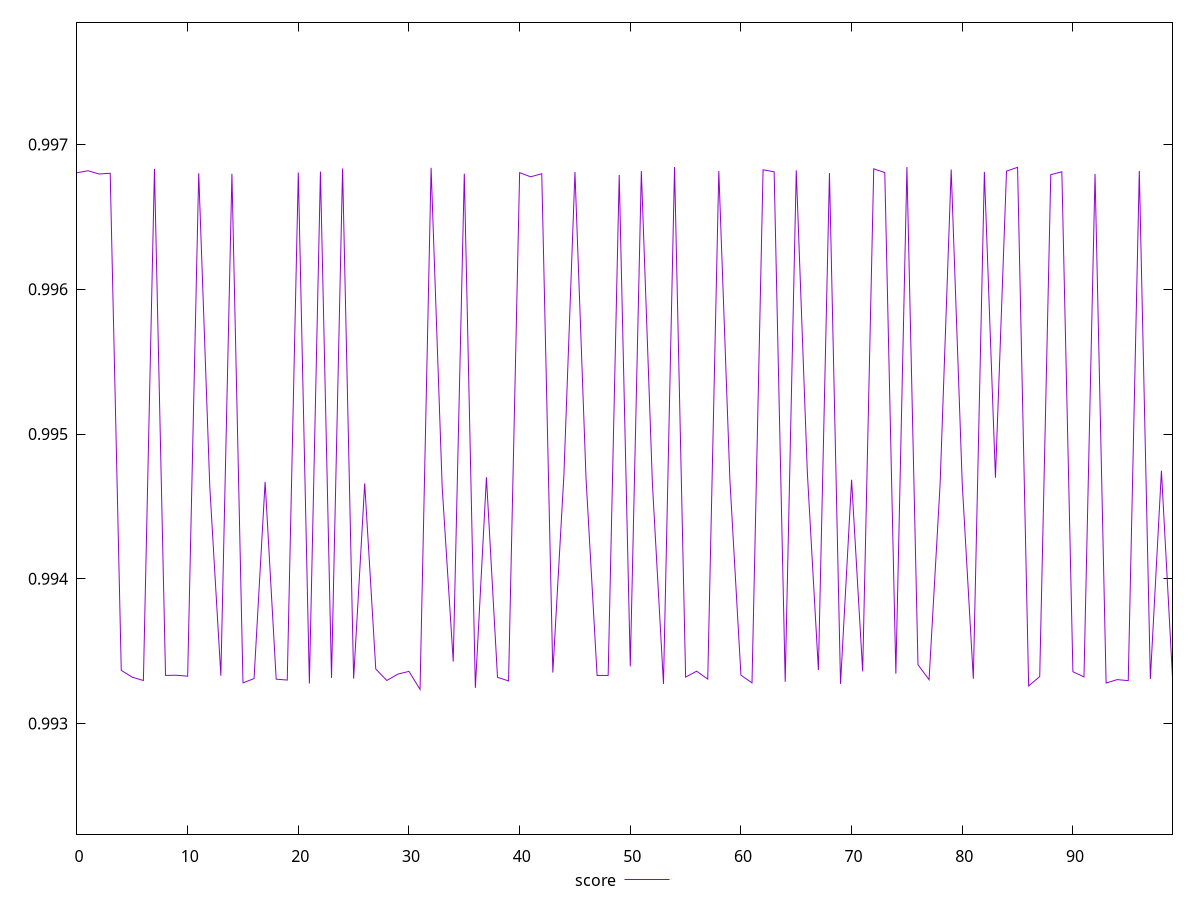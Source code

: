 reset

$score <<EOF
0 0.9968055590814937
1 0.9968193629377601
2 0.996796773385414
3 0.9968023549578096
4 0.9933671411182305
5 0.9933194679466373
6 0.993296890528748
7 0.9968321799208375
8 0.9933322779887013
9 0.9933333005071334
10 0.9933268480659967
11 0.996802083466475
12 0.9946364421706402
13 0.9933301300408798
14 0.9967987397487095
15 0.9932805283205508
16 0.9933102250252186
17 0.9946699769217513
18 0.9933061055216104
19 0.9932999860708958
20 0.9968075237000797
21 0.9932755733024767
22 0.9968134349045179
23 0.9933145149348968
24 0.9968347719692878
25 0.993310175096793
26 0.9946586331245186
27 0.9933762332774592
28 0.9932970856232541
29 0.9933412238960653
30 0.9933599322277891
31 0.9932353217589898
32 0.9968398031992544
33 0.9946360765686304
34 0.9934278808767358
35 0.9967993710321283
36 0.9932459015462046
37 0.994701383665893
38 0.9933190845564119
39 0.9932940950344122
40 0.9968061654288574
41 0.9967776590914011
42 0.9967987488818619
43 0.993351716830162
44 0.9947158327376187
45 0.9968105782352954
46 0.9946961033779042
47 0.9933320416312874
48 0.9933320006099673
49 0.9967902397903625
50 0.9933948845542455
51 0.9968169263234496
52 0.9946563359570135
53 0.9932730918630353
54 0.9968446601817651
55 0.9933206375805543
56 0.9933612399009883
57 0.9933066921747257
58 0.9968170252243497
59 0.9946856407746453
60 0.9933338961919138
61 0.9932804438596243
62 0.9968259566279827
63 0.9968122583245976
64 0.9932881639779265
65 0.996822020714211
66 0.9947353242369873
67 0.9933696647512789
68 0.9968032468797581
69 0.9932738633907321
70 0.9946839923031751
71 0.9933599974697729
72 0.9968328776308337
73 0.9968066645752344
74 0.993344289137628
75 0.9968452734058874
76 0.9934062575840831
77 0.9933025466170032
78 0.9946545476648452
79 0.9968278710622321
80 0.9946556400067026
81 0.9933093419379541
82 0.9968116209700649
83 0.9946982523701433
84 0.9968169854369069
85 0.9968429747691621
86 0.9932594779844937
87 0.9933243186216811
88 0.9967922777458403
89 0.996812126308962
90 0.9933576192484939
91 0.9933217806677935
92 0.996797428939882
93 0.9932796414428737
94 0.9933030619731398
95 0.9932961228560738
96 0.9968179311408722
97 0.9933079838568999
98 0.9947464392068102
99 0.9933187490770242
EOF

set key outside below
set xrange [0:99]
set yrange [0.9922353217589898:0.9978452734058874]
set trange [0.9922353217589898:0.9978452734058874]
set terminal svg size 640, 490 enhanced background rgb 'white'
set output "report_00007_2020-12-11T15:55:29.892Z/first-cpu-idle/samples/pages+cached+noexternal+noimg/score/values.svg"

plot $score title "score" with line

reset
